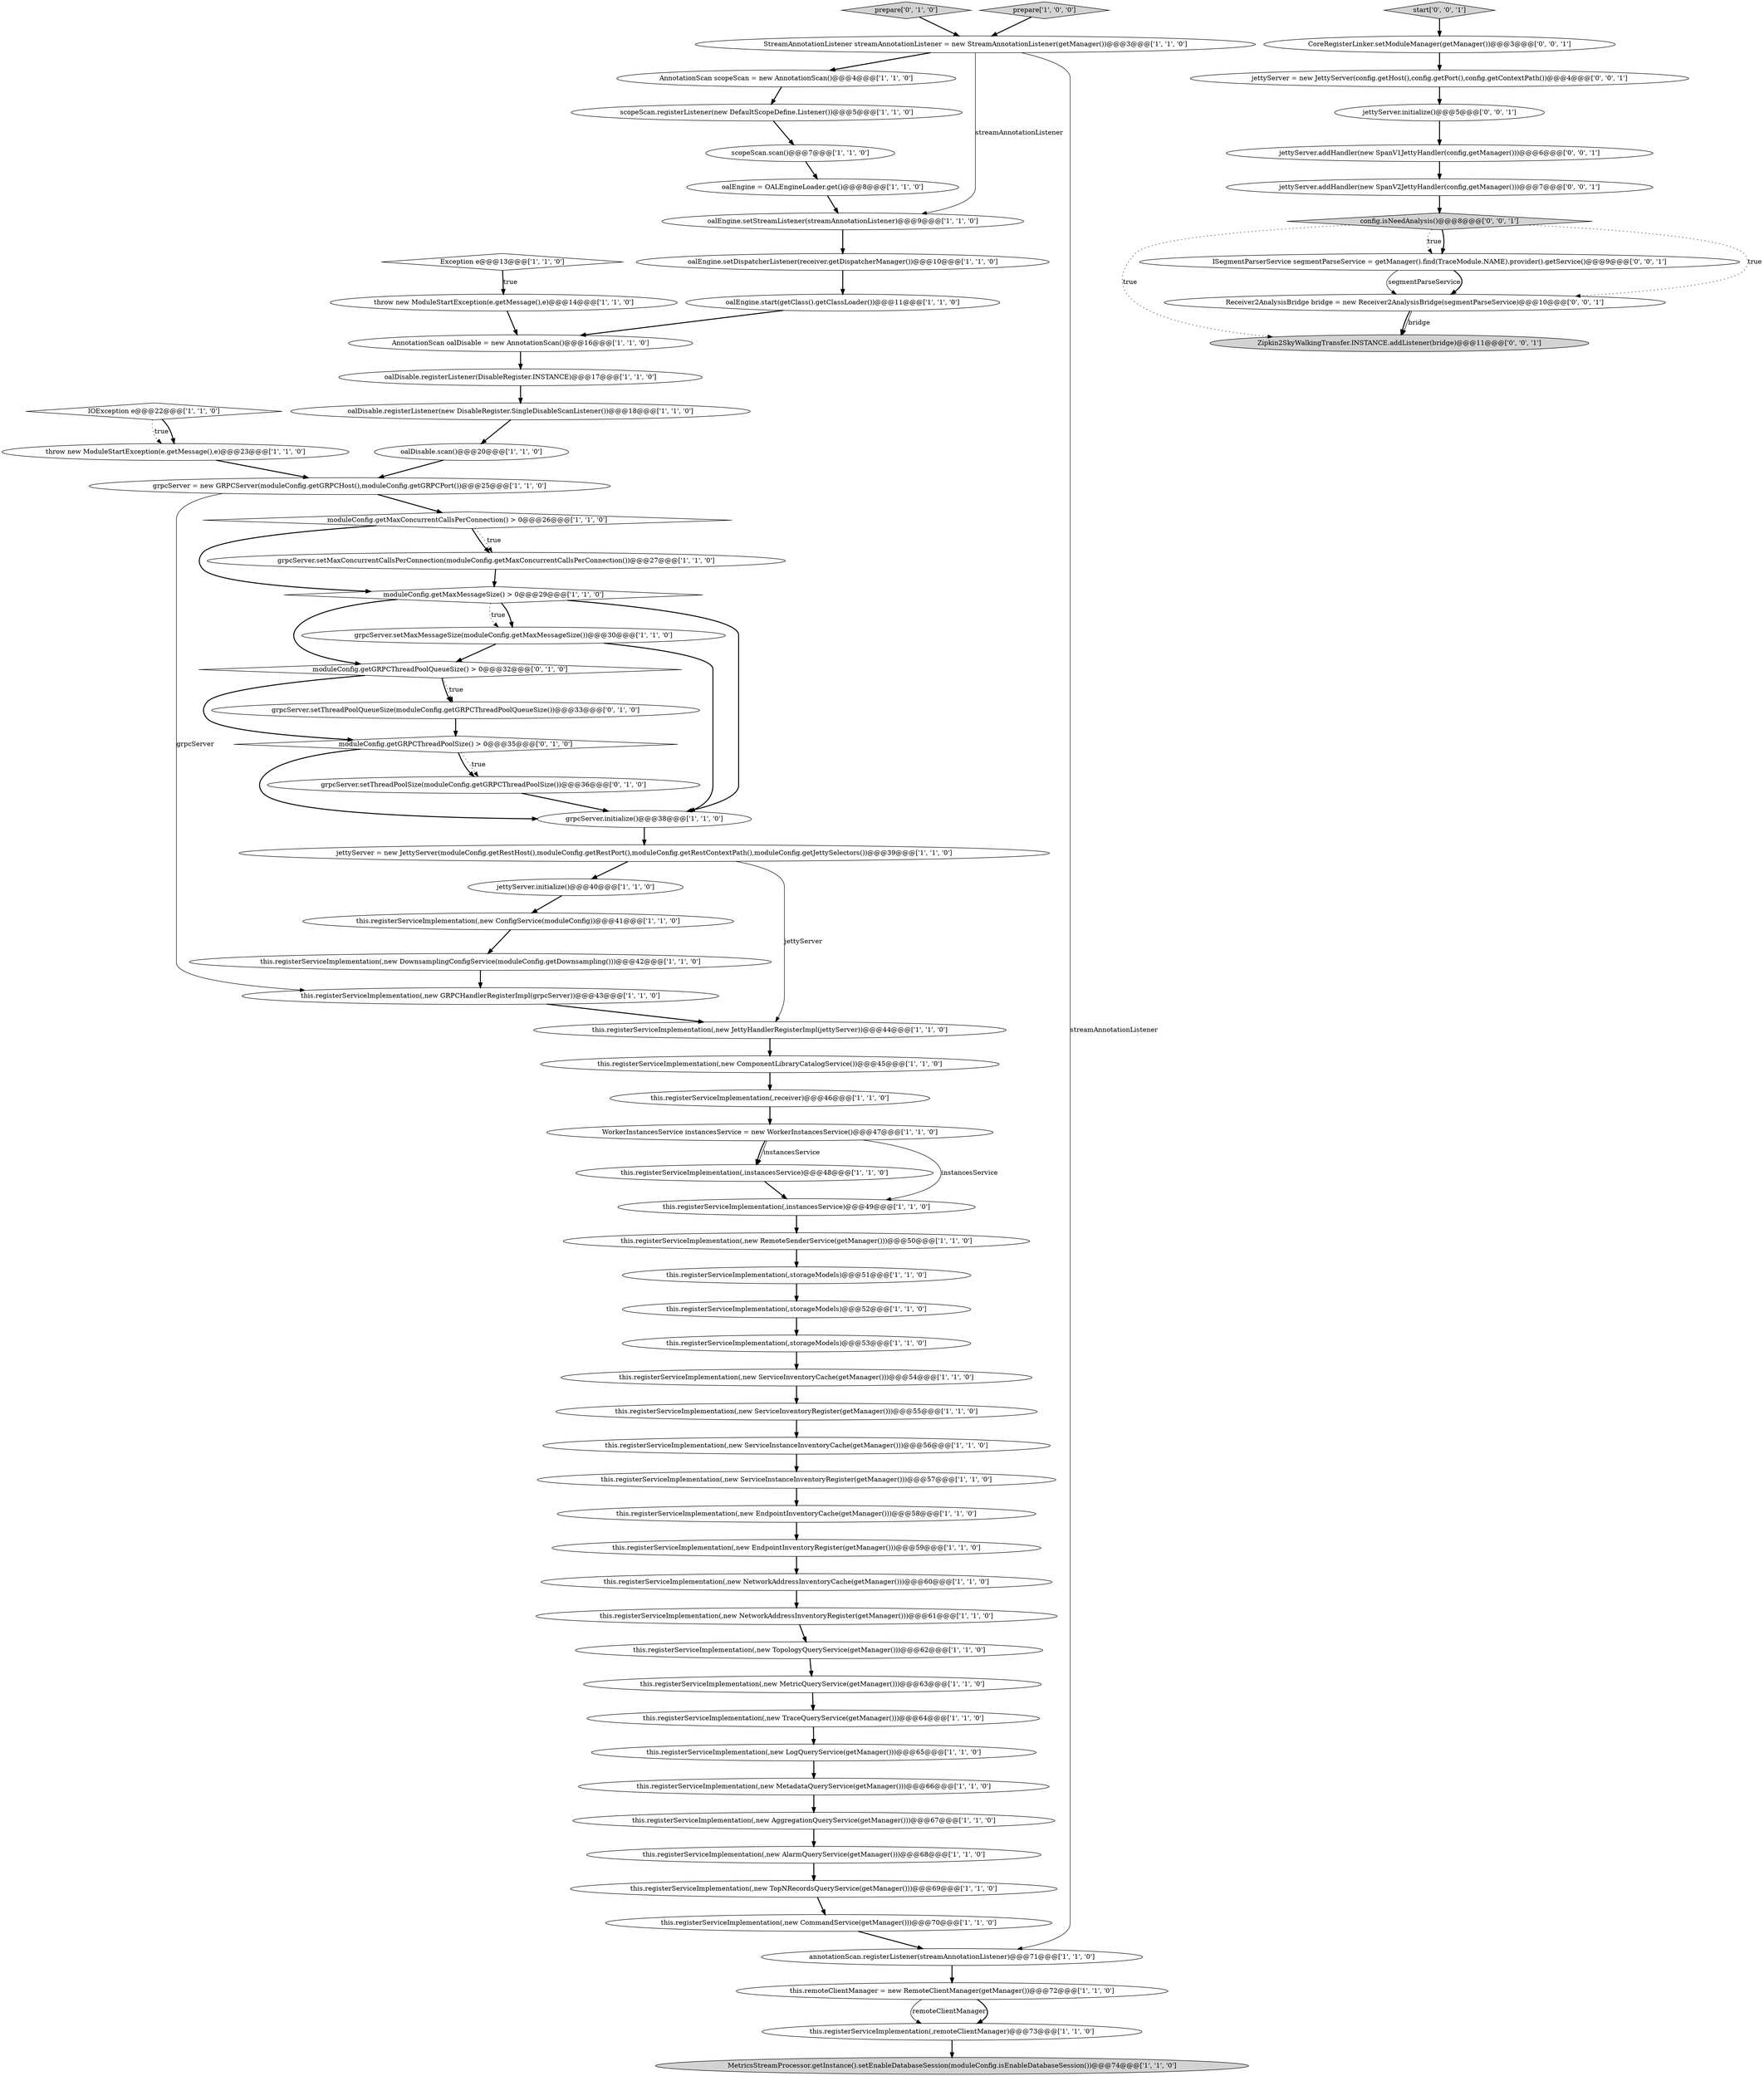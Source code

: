 digraph {
45 [style = filled, label = "grpcServer.setMaxConcurrentCallsPerConnection(moduleConfig.getMaxConcurrentCallsPerConnection())@@@27@@@['1', '1', '0']", fillcolor = white, shape = ellipse image = "AAA0AAABBB1BBB"];
65 [style = filled, label = "jettyServer = new JettyServer(config.getHost(),config.getPort(),config.getContextPath())@@@4@@@['0', '0', '1']", fillcolor = white, shape = ellipse image = "AAA0AAABBB3BBB"];
5 [style = filled, label = "grpcServer.initialize()@@@38@@@['1', '1', '0']", fillcolor = white, shape = ellipse image = "AAA0AAABBB1BBB"];
47 [style = filled, label = "moduleConfig.getMaxMessageSize() > 0@@@29@@@['1', '1', '0']", fillcolor = white, shape = diamond image = "AAA0AAABBB1BBB"];
67 [style = filled, label = "jettyServer.addHandler(new SpanV2JettyHandler(config,getManager()))@@@7@@@['0', '0', '1']", fillcolor = white, shape = ellipse image = "AAA0AAABBB3BBB"];
10 [style = filled, label = "AnnotationScan scopeScan = new AnnotationScan()@@@4@@@['1', '1', '0']", fillcolor = white, shape = ellipse image = "AAA0AAABBB1BBB"];
59 [style = filled, label = "grpcServer.setThreadPoolQueueSize(moduleConfig.getGRPCThreadPoolQueueSize())@@@33@@@['0', '1', '0']", fillcolor = white, shape = ellipse image = "AAA1AAABBB2BBB"];
19 [style = filled, label = "this.registerServiceImplementation(,new ServiceInstanceInventoryRegister(getManager()))@@@57@@@['1', '1', '0']", fillcolor = white, shape = ellipse image = "AAA0AAABBB1BBB"];
27 [style = filled, label = "scopeScan.registerListener(new DefaultScopeDefine.Listener())@@@5@@@['1', '1', '0']", fillcolor = white, shape = ellipse image = "AAA0AAABBB1BBB"];
3 [style = filled, label = "this.registerServiceImplementation(,new AlarmQueryService(getManager()))@@@68@@@['1', '1', '0']", fillcolor = white, shape = ellipse image = "AAA0AAABBB1BBB"];
20 [style = filled, label = "throw new ModuleStartException(e.getMessage(),e)@@@23@@@['1', '1', '0']", fillcolor = white, shape = ellipse image = "AAA0AAABBB1BBB"];
29 [style = filled, label = "oalEngine.setStreamListener(streamAnnotationListener)@@@9@@@['1', '1', '0']", fillcolor = white, shape = ellipse image = "AAA0AAABBB1BBB"];
58 [style = filled, label = "grpcServer = new GRPCServer(moduleConfig.getGRPCHost(),moduleConfig.getGRPCPort())@@@25@@@['1', '1', '0']", fillcolor = white, shape = ellipse image = "AAA0AAABBB1BBB"];
73 [style = filled, label = "start['0', '0', '1']", fillcolor = lightgray, shape = diamond image = "AAA0AAABBB3BBB"];
12 [style = filled, label = "jettyServer.initialize()@@@40@@@['1', '1', '0']", fillcolor = white, shape = ellipse image = "AAA0AAABBB1BBB"];
44 [style = filled, label = "this.registerServiceImplementation(,new MetadataQueryService(getManager()))@@@66@@@['1', '1', '0']", fillcolor = white, shape = ellipse image = "AAA0AAABBB1BBB"];
18 [style = filled, label = "this.registerServiceImplementation(,new ConfigService(moduleConfig))@@@41@@@['1', '1', '0']", fillcolor = white, shape = ellipse image = "AAA0AAABBB1BBB"];
0 [style = filled, label = "this.registerServiceImplementation(,new ComponentLibraryCatalogService())@@@45@@@['1', '1', '0']", fillcolor = white, shape = ellipse image = "AAA0AAABBB1BBB"];
35 [style = filled, label = "jettyServer = new JettyServer(moduleConfig.getRestHost(),moduleConfig.getRestPort(),moduleConfig.getRestContextPath(),moduleConfig.getJettySelectors())@@@39@@@['1', '1', '0']", fillcolor = white, shape = ellipse image = "AAA0AAABBB1BBB"];
49 [style = filled, label = "IOException e@@@22@@@['1', '1', '0']", fillcolor = white, shape = diamond image = "AAA0AAABBB1BBB"];
43 [style = filled, label = "oalEngine.start(getClass().getClassLoader())@@@11@@@['1', '1', '0']", fillcolor = white, shape = ellipse image = "AAA0AAABBB1BBB"];
62 [style = filled, label = "grpcServer.setThreadPoolSize(moduleConfig.getGRPCThreadPoolSize())@@@36@@@['0', '1', '0']", fillcolor = white, shape = ellipse image = "AAA1AAABBB2BBB"];
48 [style = filled, label = "oalEngine.setDispatcherListener(receiver.getDispatcherManager())@@@10@@@['1', '1', '0']", fillcolor = white, shape = ellipse image = "AAA0AAABBB1BBB"];
54 [style = filled, label = "this.registerServiceImplementation(,new NetworkAddressInventoryCache(getManager()))@@@60@@@['1', '1', '0']", fillcolor = white, shape = ellipse image = "AAA0AAABBB1BBB"];
8 [style = filled, label = "this.remoteClientManager = new RemoteClientManager(getManager())@@@72@@@['1', '1', '0']", fillcolor = white, shape = ellipse image = "AAA0AAABBB1BBB"];
32 [style = filled, label = "this.registerServiceImplementation(,storageModels)@@@53@@@['1', '1', '0']", fillcolor = white, shape = ellipse image = "AAA0AAABBB1BBB"];
15 [style = filled, label = "oalDisable.scan()@@@20@@@['1', '1', '0']", fillcolor = white, shape = ellipse image = "AAA0AAABBB1BBB"];
25 [style = filled, label = "this.registerServiceImplementation(,instancesService)@@@49@@@['1', '1', '0']", fillcolor = white, shape = ellipse image = "AAA0AAABBB1BBB"];
36 [style = filled, label = "this.registerServiceImplementation(,remoteClientManager)@@@73@@@['1', '1', '0']", fillcolor = white, shape = ellipse image = "AAA0AAABBB1BBB"];
50 [style = filled, label = "Exception e@@@13@@@['1', '1', '0']", fillcolor = white, shape = diamond image = "AAA0AAABBB1BBB"];
60 [style = filled, label = "moduleConfig.getGRPCThreadPoolSize() > 0@@@35@@@['0', '1', '0']", fillcolor = white, shape = diamond image = "AAA1AAABBB2BBB"];
16 [style = filled, label = "moduleConfig.getMaxConcurrentCallsPerConnection() > 0@@@26@@@['1', '1', '0']", fillcolor = white, shape = diamond image = "AAA0AAABBB1BBB"];
61 [style = filled, label = "prepare['0', '1', '0']", fillcolor = lightgray, shape = diamond image = "AAA0AAABBB2BBB"];
1 [style = filled, label = "this.registerServiceImplementation(,new LogQueryService(getManager()))@@@65@@@['1', '1', '0']", fillcolor = white, shape = ellipse image = "AAA0AAABBB1BBB"];
31 [style = filled, label = "throw new ModuleStartException(e.getMessage(),e)@@@14@@@['1', '1', '0']", fillcolor = white, shape = ellipse image = "AAA0AAABBB1BBB"];
22 [style = filled, label = "grpcServer.setMaxMessageSize(moduleConfig.getMaxMessageSize())@@@30@@@['1', '1', '0']", fillcolor = white, shape = ellipse image = "AAA0AAABBB1BBB"];
72 [style = filled, label = "Receiver2AnalysisBridge bridge = new Receiver2AnalysisBridge(segmentParseService)@@@10@@@['0', '0', '1']", fillcolor = white, shape = ellipse image = "AAA0AAABBB3BBB"];
37 [style = filled, label = "MetricsStreamProcessor.getInstance().setEnableDatabaseSession(moduleConfig.isEnableDatabaseSession())@@@74@@@['1', '1', '0']", fillcolor = lightgray, shape = ellipse image = "AAA0AAABBB1BBB"];
30 [style = filled, label = "this.registerServiceImplementation(,instancesService)@@@48@@@['1', '1', '0']", fillcolor = white, shape = ellipse image = "AAA0AAABBB1BBB"];
13 [style = filled, label = "this.registerServiceImplementation(,new ServiceInstanceInventoryCache(getManager()))@@@56@@@['1', '1', '0']", fillcolor = white, shape = ellipse image = "AAA0AAABBB1BBB"];
40 [style = filled, label = "StreamAnnotationListener streamAnnotationListener = new StreamAnnotationListener(getManager())@@@3@@@['1', '1', '0']", fillcolor = white, shape = ellipse image = "AAA0AAABBB1BBB"];
23 [style = filled, label = "this.registerServiceImplementation(,storageModels)@@@51@@@['1', '1', '0']", fillcolor = white, shape = ellipse image = "AAA0AAABBB1BBB"];
24 [style = filled, label = "this.registerServiceImplementation(,new MetricQueryService(getManager()))@@@63@@@['1', '1', '0']", fillcolor = white, shape = ellipse image = "AAA0AAABBB1BBB"];
2 [style = filled, label = "AnnotationScan oalDisable = new AnnotationScan()@@@16@@@['1', '1', '0']", fillcolor = white, shape = ellipse image = "AAA0AAABBB1BBB"];
63 [style = filled, label = "moduleConfig.getGRPCThreadPoolQueueSize() > 0@@@32@@@['0', '1', '0']", fillcolor = white, shape = diamond image = "AAA1AAABBB2BBB"];
6 [style = filled, label = "this.registerServiceImplementation(,new DownsamplingConfigService(moduleConfig.getDownsampling()))@@@42@@@['1', '1', '0']", fillcolor = white, shape = ellipse image = "AAA0AAABBB1BBB"];
42 [style = filled, label = "this.registerServiceImplementation(,new ServiceInventoryCache(getManager()))@@@54@@@['1', '1', '0']", fillcolor = white, shape = ellipse image = "AAA0AAABBB1BBB"];
52 [style = filled, label = "this.registerServiceImplementation(,new ServiceInventoryRegister(getManager()))@@@55@@@['1', '1', '0']", fillcolor = white, shape = ellipse image = "AAA0AAABBB1BBB"];
69 [style = filled, label = "Zipkin2SkyWalkingTransfer.INSTANCE.addListener(bridge)@@@11@@@['0', '0', '1']", fillcolor = lightgray, shape = ellipse image = "AAA0AAABBB3BBB"];
46 [style = filled, label = "this.registerServiceImplementation(,new GRPCHandlerRegisterImpl(grpcServer))@@@43@@@['1', '1', '0']", fillcolor = white, shape = ellipse image = "AAA0AAABBB1BBB"];
21 [style = filled, label = "this.registerServiceImplementation(,storageModels)@@@52@@@['1', '1', '0']", fillcolor = white, shape = ellipse image = "AAA0AAABBB1BBB"];
70 [style = filled, label = "jettyServer.addHandler(new SpanV1JettyHandler(config,getManager()))@@@6@@@['0', '0', '1']", fillcolor = white, shape = ellipse image = "AAA0AAABBB3BBB"];
17 [style = filled, label = "this.registerServiceImplementation(,new EndpointInventoryRegister(getManager()))@@@59@@@['1', '1', '0']", fillcolor = white, shape = ellipse image = "AAA0AAABBB1BBB"];
33 [style = filled, label = "this.registerServiceImplementation(,receiver)@@@46@@@['1', '1', '0']", fillcolor = white, shape = ellipse image = "AAA0AAABBB1BBB"];
41 [style = filled, label = "this.registerServiceImplementation(,new TopNRecordsQueryService(getManager()))@@@69@@@['1', '1', '0']", fillcolor = white, shape = ellipse image = "AAA0AAABBB1BBB"];
55 [style = filled, label = "scopeScan.scan()@@@7@@@['1', '1', '0']", fillcolor = white, shape = ellipse image = "AAA0AAABBB1BBB"];
68 [style = filled, label = "config.isNeedAnalysis()@@@8@@@['0', '0', '1']", fillcolor = lightgray, shape = diamond image = "AAA0AAABBB3BBB"];
7 [style = filled, label = "this.registerServiceImplementation(,new EndpointInventoryCache(getManager()))@@@58@@@['1', '1', '0']", fillcolor = white, shape = ellipse image = "AAA0AAABBB1BBB"];
56 [style = filled, label = "oalDisable.registerListener(new DisableRegister.SingleDisableScanListener())@@@18@@@['1', '1', '0']", fillcolor = white, shape = ellipse image = "AAA0AAABBB1BBB"];
53 [style = filled, label = "this.registerServiceImplementation(,new JettyHandlerRegisterImpl(jettyServer))@@@44@@@['1', '1', '0']", fillcolor = white, shape = ellipse image = "AAA0AAABBB1BBB"];
28 [style = filled, label = "this.registerServiceImplementation(,new RemoteSenderService(getManager()))@@@50@@@['1', '1', '0']", fillcolor = white, shape = ellipse image = "AAA0AAABBB1BBB"];
64 [style = filled, label = "CoreRegisterLinker.setModuleManager(getManager())@@@3@@@['0', '0', '1']", fillcolor = white, shape = ellipse image = "AAA0AAABBB3BBB"];
4 [style = filled, label = "this.registerServiceImplementation(,new TopologyQueryService(getManager()))@@@62@@@['1', '1', '0']", fillcolor = white, shape = ellipse image = "AAA0AAABBB1BBB"];
34 [style = filled, label = "annotationScan.registerListener(streamAnnotationListener)@@@71@@@['1', '1', '0']", fillcolor = white, shape = ellipse image = "AAA0AAABBB1BBB"];
51 [style = filled, label = "WorkerInstancesService instancesService = new WorkerInstancesService()@@@47@@@['1', '1', '0']", fillcolor = white, shape = ellipse image = "AAA0AAABBB1BBB"];
57 [style = filled, label = "this.registerServiceImplementation(,new TraceQueryService(getManager()))@@@64@@@['1', '1', '0']", fillcolor = white, shape = ellipse image = "AAA0AAABBB1BBB"];
9 [style = filled, label = "this.registerServiceImplementation(,new CommandService(getManager()))@@@70@@@['1', '1', '0']", fillcolor = white, shape = ellipse image = "AAA0AAABBB1BBB"];
39 [style = filled, label = "oalEngine = OALEngineLoader.get()@@@8@@@['1', '1', '0']", fillcolor = white, shape = ellipse image = "AAA0AAABBB1BBB"];
38 [style = filled, label = "oalDisable.registerListener(DisableRegister.INSTANCE)@@@17@@@['1', '1', '0']", fillcolor = white, shape = ellipse image = "AAA0AAABBB1BBB"];
11 [style = filled, label = "prepare['1', '0', '0']", fillcolor = lightgray, shape = diamond image = "AAA0AAABBB1BBB"];
71 [style = filled, label = "ISegmentParserService segmentParseService = getManager().find(TraceModule.NAME).provider().getService()@@@9@@@['0', '0', '1']", fillcolor = white, shape = ellipse image = "AAA0AAABBB3BBB"];
66 [style = filled, label = "jettyServer.initialize()@@@5@@@['0', '0', '1']", fillcolor = white, shape = ellipse image = "AAA0AAABBB3BBB"];
26 [style = filled, label = "this.registerServiceImplementation(,new NetworkAddressInventoryRegister(getManager()))@@@61@@@['1', '1', '0']", fillcolor = white, shape = ellipse image = "AAA0AAABBB1BBB"];
14 [style = filled, label = "this.registerServiceImplementation(,new AggregationQueryService(getManager()))@@@67@@@['1', '1', '0']", fillcolor = white, shape = ellipse image = "AAA0AAABBB1BBB"];
24->57 [style = bold, label=""];
38->56 [style = bold, label=""];
60->62 [style = dotted, label="true"];
14->3 [style = bold, label=""];
21->32 [style = bold, label=""];
56->15 [style = bold, label=""];
65->66 [style = bold, label=""];
61->40 [style = bold, label=""];
72->69 [style = solid, label="bridge"];
35->53 [style = solid, label="jettyServer"];
4->24 [style = bold, label=""];
71->72 [style = solid, label="segmentParseService"];
25->28 [style = bold, label=""];
49->20 [style = dotted, label="true"];
27->55 [style = bold, label=""];
47->22 [style = bold, label=""];
58->16 [style = bold, label=""];
64->65 [style = bold, label=""];
55->39 [style = bold, label=""];
19->7 [style = bold, label=""];
16->45 [style = bold, label=""];
2->38 [style = bold, label=""];
9->34 [style = bold, label=""];
62->5 [style = bold, label=""];
8->36 [style = solid, label="remoteClientManager"];
33->51 [style = bold, label=""];
47->63 [style = bold, label=""];
72->69 [style = bold, label=""];
51->30 [style = bold, label=""];
40->34 [style = solid, label="streamAnnotationListener"];
51->25 [style = solid, label="instancesService"];
47->22 [style = dotted, label="true"];
26->4 [style = bold, label=""];
50->31 [style = bold, label=""];
23->21 [style = bold, label=""];
29->48 [style = bold, label=""];
16->47 [style = bold, label=""];
42->52 [style = bold, label=""];
1->44 [style = bold, label=""];
58->46 [style = solid, label="grpcServer"];
12->18 [style = bold, label=""];
71->72 [style = bold, label=""];
60->5 [style = bold, label=""];
54->26 [style = bold, label=""];
48->43 [style = bold, label=""];
18->6 [style = bold, label=""];
8->36 [style = bold, label=""];
13->19 [style = bold, label=""];
11->40 [style = bold, label=""];
66->70 [style = bold, label=""];
68->71 [style = bold, label=""];
52->13 [style = bold, label=""];
28->23 [style = bold, label=""];
53->0 [style = bold, label=""];
63->59 [style = bold, label=""];
5->35 [style = bold, label=""];
17->54 [style = bold, label=""];
67->68 [style = bold, label=""];
16->45 [style = dotted, label="true"];
32->42 [style = bold, label=""];
46->53 [style = bold, label=""];
70->67 [style = bold, label=""];
47->5 [style = bold, label=""];
68->72 [style = dotted, label="true"];
68->69 [style = dotted, label="true"];
39->29 [style = bold, label=""];
7->17 [style = bold, label=""];
22->63 [style = bold, label=""];
43->2 [style = bold, label=""];
15->58 [style = bold, label=""];
22->5 [style = bold, label=""];
0->33 [style = bold, label=""];
40->29 [style = solid, label="streamAnnotationListener"];
36->37 [style = bold, label=""];
49->20 [style = bold, label=""];
59->60 [style = bold, label=""];
50->31 [style = dotted, label="true"];
10->27 [style = bold, label=""];
45->47 [style = bold, label=""];
20->58 [style = bold, label=""];
30->25 [style = bold, label=""];
63->59 [style = dotted, label="true"];
40->10 [style = bold, label=""];
60->62 [style = bold, label=""];
51->30 [style = solid, label="instancesService"];
31->2 [style = bold, label=""];
6->46 [style = bold, label=""];
3->41 [style = bold, label=""];
41->9 [style = bold, label=""];
57->1 [style = bold, label=""];
68->71 [style = dotted, label="true"];
34->8 [style = bold, label=""];
35->12 [style = bold, label=""];
44->14 [style = bold, label=""];
73->64 [style = bold, label=""];
63->60 [style = bold, label=""];
}
